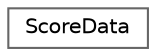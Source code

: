 digraph "Graphical Class Hierarchy"
{
 // LATEX_PDF_SIZE
  bgcolor="transparent";
  edge [fontname=Helvetica,fontsize=10,labelfontname=Helvetica,labelfontsize=10];
  node [fontname=Helvetica,fontsize=10,shape=box,height=0.2,width=0.4];
  rankdir="LR";
  Node0 [id="Node000000",label="ScoreData",height=0.2,width=0.4,color="grey40", fillcolor="white", style="filled",URL="$class_serialization_1_1_score_data.html",tooltip="Serializable data of highest achieved scores."];
}
